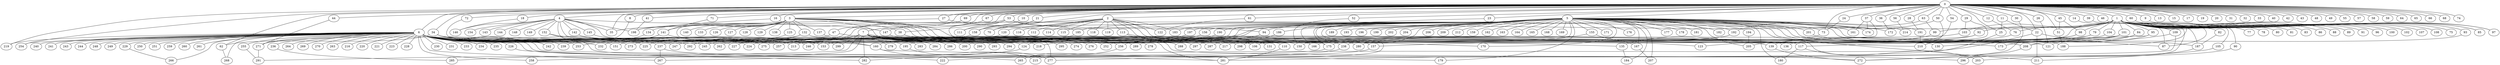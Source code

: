 
graph graphname {
    0 -- 1
0 -- 2
0 -- 3
0 -- 4
0 -- 5
0 -- 6
0 -- 7
0 -- 8
0 -- 9
0 -- 10
0 -- 11
0 -- 12
0 -- 13
0 -- 14
0 -- 15
0 -- 16
0 -- 17
0 -- 18
0 -- 19
0 -- 20
0 -- 21
0 -- 22
0 -- 23
0 -- 24
0 -- 25
0 -- 26
0 -- 27
0 -- 28
0 -- 29
0 -- 30
0 -- 31
0 -- 32
0 -- 33
0 -- 34
0 -- 35
0 -- 36
0 -- 37
0 -- 38
0 -- 39
0 -- 40
0 -- 41
0 -- 42
0 -- 43
0 -- 44
0 -- 45
0 -- 46
0 -- 47
0 -- 48
0 -- 49
0 -- 50
0 -- 51
0 -- 52
0 -- 53
0 -- 54
0 -- 55
0 -- 56
0 -- 57
0 -- 58
0 -- 59
0 -- 60
0 -- 61
0 -- 62
0 -- 63
0 -- 64
0 -- 65
0 -- 66
0 -- 67
0 -- 68
0 -- 69
0 -- 70
0 -- 71
0 -- 72
0 -- 73
0 -- 74
0 -- 219
0 -- 254
1 -- 75
1 -- 76
1 -- 77
1 -- 78
1 -- 79
1 -- 80
1 -- 81
1 -- 82
1 -- 83
1 -- 84
1 -- 85
1 -- 86
1 -- 87
1 -- 88
1 -- 89
1 -- 90
1 -- 91
1 -- 92
1 -- 93
1 -- 94
1 -- 95
1 -- 96
1 -- 97
1 -- 98
1 -- 99
1 -- 100
1 -- 101
1 -- 102
1 -- 103
1 -- 104
1 -- 105
1 -- 106
1 -- 107
1 -- 108
1 -- 109
1 -- 188
2 -- 110
2 -- 111
2 -- 112
2 -- 113
2 -- 114
2 -- 115
2 -- 116
2 -- 117
2 -- 118
2 -- 119
2 -- 120
2 -- 121
2 -- 122
2 -- 183
3 -- 128
3 -- 130
3 -- 131
3 -- 132
3 -- 133
3 -- 134
3 -- 129
3 -- 136
3 -- 137
3 -- 138
3 -- 135
3 -- 140
3 -- 141
3 -- 139
3 -- 123
3 -- 124
3 -- 125
3 -- 126
3 -- 127
4 -- 142
4 -- 143
4 -- 144
4 -- 145
4 -- 146
4 -- 147
4 -- 148
4 -- 149
4 -- 150
4 -- 151
4 -- 152
4 -- 153
4 -- 154
4 -- 35
4 -- 198
5 -- 155
5 -- 156
5 -- 157
5 -- 158
5 -- 159
5 -- 160
5 -- 161
5 -- 162
5 -- 163
5 -- 164
5 -- 165
5 -- 166
5 -- 167
5 -- 168
5 -- 169
5 -- 170
5 -- 171
5 -- 172
5 -- 173
5 -- 174
5 -- 175
5 -- 176
5 -- 177
5 -- 178
5 -- 179
5 -- 180
5 -- 181
5 -- 182
5 -- 183
5 -- 184
5 -- 185
5 -- 186
5 -- 187
5 -- 188
5 -- 189
5 -- 190
5 -- 191
5 -- 192
5 -- 193
5 -- 194
5 -- 195
5 -- 196
5 -- 197
5 -- 198
5 -- 199
5 -- 200
5 -- 201
5 -- 202
5 -- 203
5 -- 204
5 -- 205
5 -- 206
5 -- 207
5 -- 208
5 -- 209
5 -- 210
5 -- 211
5 -- 212
5 -- 213
5 -- 214
5 -- 215
6 -- 256
6 -- 258
6 -- 259
6 -- 260
6 -- 261
6 -- 262
6 -- 257
6 -- 264
6 -- 265
6 -- 266
6 -- 267
6 -- 268
6 -- 269
6 -- 270
6 -- 271
6 -- 272
6 -- 273
6 -- 263
6 -- 216
6 -- 217
6 -- 218
6 -- 219
6 -- 220
6 -- 221
6 -- 222
6 -- 223
6 -- 224
6 -- 225
6 -- 226
6 -- 227
6 -- 228
6 -- 229
6 -- 230
6 -- 231
6 -- 232
6 -- 233
6 -- 234
6 -- 235
6 -- 236
6 -- 237
6 -- 238
6 -- 239
6 -- 240
6 -- 241
6 -- 242
6 -- 243
6 -- 244
6 -- 245
6 -- 246
6 -- 247
6 -- 248
6 -- 249
6 -- 250
6 -- 251
6 -- 252
6 -- 253
6 -- 254
6 -- 255
6 -- 292
6 -- 213
7 -- 274
7 -- 275
7 -- 276
7 -- 277
7 -- 278
7 -- 279
7 -- 280
7 -- 281
7 -- 282
7 -- 283
7 -- 284
7 -- 285
7 -- 286
7 -- 287
7 -- 288
7 -- 289
7 -- 290
7 -- 291
7 -- 292
7 -- 293
7 -- 294
7 -- 295
7 -- 296
7 -- 297
7 -- 298
7 -- 299
8 -- 239
9 -- 97
10 -- 158
11 -- 22
11 -- 25
12 -- 76
14 -- 87
16 -- 38
16 -- 198
18 -- 146
21 -- 70
21 -- 158
22 -- 211
22 -- 265
22 -- 87
23 -- 166
24 -- 73
25 -- 281
26 -- 121
27 -- 94
27 -- 35
28 -- 191
29 -- 139
29 -- 103
30 -- 272
34 -- 242
34 -- 106
34 -- 275
34 -- 62
36 -- 172
37 -- 161
37 -- 218
37 -- 174
38 -- 106
38 -- 157
39 -- 296
41 -- 198
44 -- 271
45 -- 98
45 -- 51
46 -- 187
47 -- 289
47 -- 225
50 -- 192
50 -- 210
51 -- 188
52 -- 150
53 -- 288
53 -- 73
53 -- 111
53 -- 247
53 -- 185
54 -- 205
56 -- 214
60 -- 85
61 -- 122
62 -- 268
63 -- 246
63 -- 99
67 -- 147
69 -- 237
71 -- 141
72 -- 175
73 -- 135
76 -- 298
79 -- 217
79 -- 136
82 -- 187
84 -- 280
84 -- 173
90 -- 203
92 -- 252
92 -- 256
93 -- 208
94 -- 124
95 -- 117
95 -- 121
98 -- 150
98 -- 139
99 -- 123
101 -- 157
101 -- 238
101 -- 208
103 -- 153
104 -- 175
105 -- 272
109 -- 130
109 -- 277
110 -- 281
113 -- 170
113 -- 131
117 -- 180
117 -- 203
120 -- 271
124 -- 258
125 -- 292
132 -- 227
132 -- 256
132 -- 273
134 -- 253
135 -- 184
137 -- 160
139 -- 272
141 -- 151
141 -- 232
141 -- 200
142 -- 299
142 -- 160
145 -- 195
147 -- 166
152 -- 277
152 -- 153
155 -- 167
155 -- 256
156 -- 224
157 -- 222
158 -- 245
160 -- 179
160 -- 215
167 -- 207
175 -- 267
185 -- 262
186 -- 297
187 -- 211
190 -- 257
191 -- 210
192 -- 289
192 -- 287
194 -- 205
195 -- 277
197 -- 227
201 -- 208
208 -- 296
226 -- 282
229 -- 266
236 -- 285
237 -- 281
237 -- 267
238 -- 282
255 -- 291
256 -- 265
271 -- 291

}
